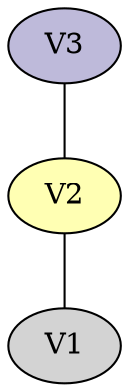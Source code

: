 graph colored {
node [style=filled colorscheme="set312"];
V2--V1;
V3--V2;
V2[fillcolor="2"];
V3[fillcolor="3"];
}